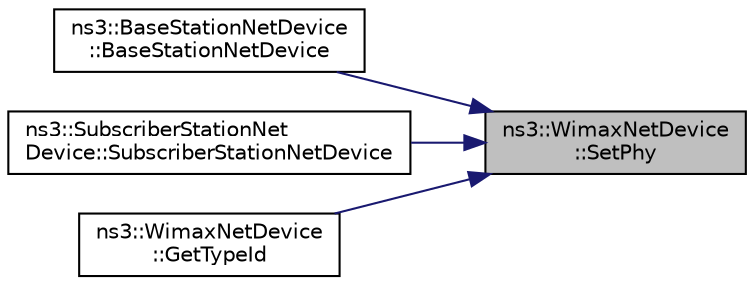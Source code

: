 digraph "ns3::WimaxNetDevice::SetPhy"
{
 // LATEX_PDF_SIZE
  edge [fontname="Helvetica",fontsize="10",labelfontname="Helvetica",labelfontsize="10"];
  node [fontname="Helvetica",fontsize="10",shape=record];
  rankdir="RL";
  Node1 [label="ns3::WimaxNetDevice\l::SetPhy",height=0.2,width=0.4,color="black", fillcolor="grey75", style="filled", fontcolor="black",tooltip="Set the physical layer object."];
  Node1 -> Node2 [dir="back",color="midnightblue",fontsize="10",style="solid",fontname="Helvetica"];
  Node2 [label="ns3::BaseStationNetDevice\l::BaseStationNetDevice",height=0.2,width=0.4,color="black", fillcolor="white", style="filled",URL="$classns3_1_1_base_station_net_device.html#a1d162cf132c74acf3bc9c2e87c7afa01",tooltip="Constructor."];
  Node1 -> Node3 [dir="back",color="midnightblue",fontsize="10",style="solid",fontname="Helvetica"];
  Node3 [label="ns3::SubscriberStationNet\lDevice::SubscriberStationNetDevice",height=0.2,width=0.4,color="black", fillcolor="white", style="filled",URL="$classns3_1_1_subscriber_station_net_device.html#a3787661c69699ecefe774825ef6f0880",tooltip="Constructor."];
  Node1 -> Node4 [dir="back",color="midnightblue",fontsize="10",style="solid",fontname="Helvetica"];
  Node4 [label="ns3::WimaxNetDevice\l::GetTypeId",height=0.2,width=0.4,color="black", fillcolor="white", style="filled",URL="$classns3_1_1_wimax_net_device.html#a284c4ec1e399010085c056f9306b285e",tooltip="Get the type ID."];
}
